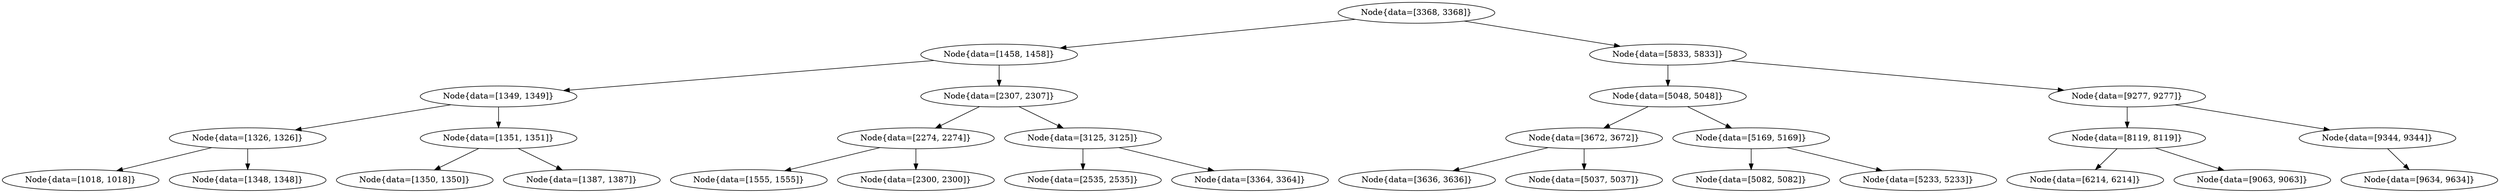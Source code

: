 digraph G{
1357127101 [label="Node{data=[3368, 3368]}"]
1357127101 -> 198339761
198339761 [label="Node{data=[1458, 1458]}"]
198339761 -> 688591801
688591801 [label="Node{data=[1349, 1349]}"]
688591801 -> 1189896956
1189896956 [label="Node{data=[1326, 1326]}"]
1189896956 -> 907380329
907380329 [label="Node{data=[1018, 1018]}"]
1189896956 -> 783995902
783995902 [label="Node{data=[1348, 1348]}"]
688591801 -> 1599970123
1599970123 [label="Node{data=[1351, 1351]}"]
1599970123 -> 2047076830
2047076830 [label="Node{data=[1350, 1350]}"]
1599970123 -> 1623137849
1623137849 [label="Node{data=[1387, 1387]}"]
198339761 -> 409081075
409081075 [label="Node{data=[2307, 2307]}"]
409081075 -> 727073655
727073655 [label="Node{data=[2274, 2274]}"]
727073655 -> 1325273818
1325273818 [label="Node{data=[1555, 1555]}"]
727073655 -> 1445499882
1445499882 [label="Node{data=[2300, 2300]}"]
409081075 -> 1583730768
1583730768 [label="Node{data=[3125, 3125]}"]
1583730768 -> 1202814224
1202814224 [label="Node{data=[2535, 2535]}"]
1583730768 -> 2045239294
2045239294 [label="Node{data=[3364, 3364]}"]
1357127101 -> 1799529707
1799529707 [label="Node{data=[5833, 5833]}"]
1799529707 -> 458563203
458563203 [label="Node{data=[5048, 5048]}"]
458563203 -> 1472243972
1472243972 [label="Node{data=[3672, 3672]}"]
1472243972 -> 278893613
278893613 [label="Node{data=[3636, 3636]}"]
1472243972 -> 1854148393
1854148393 [label="Node{data=[5037, 5037]}"]
458563203 -> 1561765244
1561765244 [label="Node{data=[5169, 5169]}"]
1561765244 -> 265072467
265072467 [label="Node{data=[5082, 5082]}"]
1561765244 -> 1662938235
1662938235 [label="Node{data=[5233, 5233]}"]
1799529707 -> 766364278
766364278 [label="Node{data=[9277, 9277]}"]
766364278 -> 1165535226
1165535226 [label="Node{data=[8119, 8119]}"]
1165535226 -> 799288881
799288881 [label="Node{data=[6214, 6214]}"]
1165535226 -> 1070195210
1070195210 [label="Node{data=[9063, 9063]}"]
766364278 -> 2096390655
2096390655 [label="Node{data=[9344, 9344]}"]
2096390655 -> 2083737324
2083737324 [label="Node{data=[9634, 9634]}"]
}